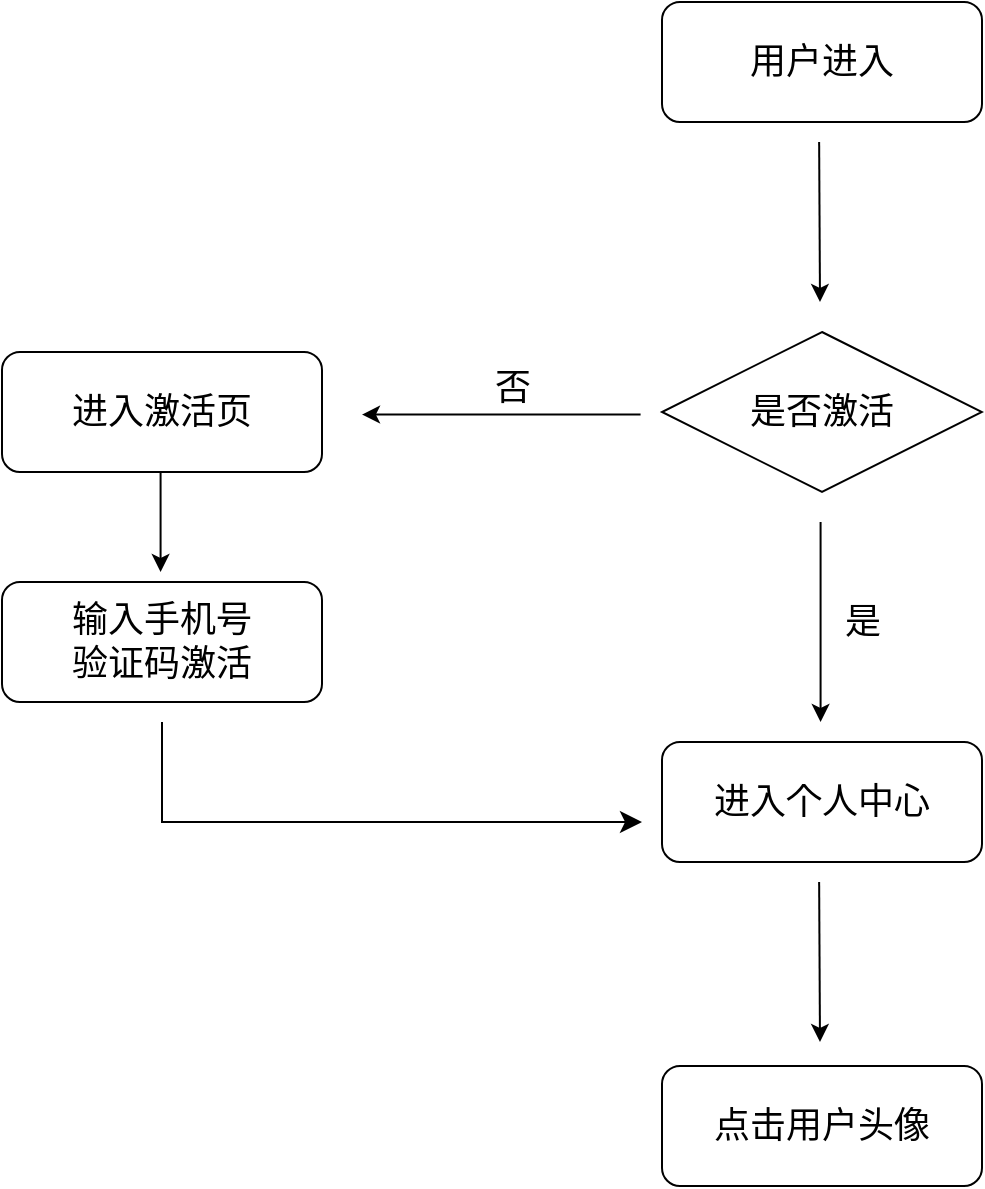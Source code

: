 <mxfile version="21.2.9" type="github">
  <diagram name="第 1 页" id="RvbOkiFRiEU_Y_Q_C5jR">
    <mxGraphModel dx="3154" dy="1953" grid="1" gridSize="10" guides="1" tooltips="1" connect="1" arrows="1" fold="1" page="1" pageScale="1" pageWidth="827" pageHeight="1169" math="0" shadow="0">
      <root>
        <mxCell id="0" />
        <mxCell id="1" parent="0" />
        <mxCell id="TUClwBRdHytam8DGEJX_-2" value="&lt;font style=&quot;font-size: 18px;&quot;&gt;用户进入&lt;/font&gt;" style="rounded=1;whiteSpace=wrap;html=1;" vertex="1" parent="1">
          <mxGeometry x="-1200" y="-1140" width="160" height="60" as="geometry" />
        </mxCell>
        <mxCell id="TUClwBRdHytam8DGEJX_-6" value="&lt;font style=&quot;font-size: 18px;&quot;&gt;是否激活&lt;/font&gt;" style="rhombus;whiteSpace=wrap;html=1;" vertex="1" parent="1">
          <mxGeometry x="-1200" y="-975" width="160" height="80" as="geometry" />
        </mxCell>
        <mxCell id="TUClwBRdHytam8DGEJX_-8" value="" style="endArrow=classic;html=1;rounded=0;" edge="1" parent="1">
          <mxGeometry width="50" height="50" relative="1" as="geometry">
            <mxPoint x="-1120.71" y="-880" as="sourcePoint" />
            <mxPoint x="-1120.71" y="-780" as="targetPoint" />
          </mxGeometry>
        </mxCell>
        <mxCell id="TUClwBRdHytam8DGEJX_-10" value="&lt;font style=&quot;font-size: 18px;&quot;&gt;是&lt;/font&gt;" style="text;html=1;align=center;verticalAlign=middle;resizable=0;points=[];autosize=1;strokeColor=none;fillColor=none;" vertex="1" parent="1">
          <mxGeometry x="-1120" y="-850" width="40" height="40" as="geometry" />
        </mxCell>
        <mxCell id="TUClwBRdHytam8DGEJX_-11" value="" style="endArrow=classic;html=1;rounded=0;" edge="1" parent="1">
          <mxGeometry width="50" height="50" relative="1" as="geometry">
            <mxPoint x="-1210.71" y="-933.71" as="sourcePoint" />
            <mxPoint x="-1350" y="-933.71" as="targetPoint" />
          </mxGeometry>
        </mxCell>
        <mxCell id="TUClwBRdHytam8DGEJX_-13" value="&lt;font style=&quot;font-size: 18px;&quot;&gt;否&lt;/font&gt;" style="text;html=1;align=center;verticalAlign=middle;resizable=0;points=[];autosize=1;strokeColor=none;fillColor=none;" vertex="1" parent="1">
          <mxGeometry x="-1295" y="-967" width="40" height="40" as="geometry" />
        </mxCell>
        <mxCell id="TUClwBRdHytam8DGEJX_-14" value="&lt;font style=&quot;font-size: 18px;&quot;&gt;进入个人中心&lt;/font&gt;" style="rounded=1;whiteSpace=wrap;html=1;" vertex="1" parent="1">
          <mxGeometry x="-1200" y="-770" width="160" height="60" as="geometry" />
        </mxCell>
        <mxCell id="TUClwBRdHytam8DGEJX_-15" value="&lt;font style=&quot;font-size: 18px;&quot;&gt;进入激活页&lt;/font&gt;" style="rounded=1;whiteSpace=wrap;html=1;" vertex="1" parent="1">
          <mxGeometry x="-1530" y="-965" width="160" height="60" as="geometry" />
        </mxCell>
        <mxCell id="TUClwBRdHytam8DGEJX_-17" value="" style="edgeStyle=segmentEdgeStyle;endArrow=classic;html=1;curved=0;rounded=0;endSize=8;startSize=8;" edge="1" parent="1">
          <mxGeometry width="50" height="50" relative="1" as="geometry">
            <mxPoint x="-1450" y="-780" as="sourcePoint" />
            <mxPoint x="-1210" y="-730" as="targetPoint" />
            <Array as="points">
              <mxPoint x="-1450" y="-730" />
            </Array>
          </mxGeometry>
        </mxCell>
        <mxCell id="TUClwBRdHytam8DGEJX_-18" value="&lt;font style=&quot;font-size: 18px;&quot;&gt;输入手机号&lt;br&gt;验证码激活&lt;br&gt;&lt;/font&gt;" style="rounded=1;whiteSpace=wrap;html=1;" vertex="1" parent="1">
          <mxGeometry x="-1530" y="-850" width="160" height="60" as="geometry" />
        </mxCell>
        <mxCell id="TUClwBRdHytam8DGEJX_-19" value="" style="endArrow=classic;html=1;rounded=0;" edge="1" parent="1">
          <mxGeometry width="50" height="50" relative="1" as="geometry">
            <mxPoint x="-1450.71" y="-905" as="sourcePoint" />
            <mxPoint x="-1450.71" y="-855" as="targetPoint" />
          </mxGeometry>
        </mxCell>
        <mxCell id="TUClwBRdHytam8DGEJX_-20" value="" style="endArrow=classic;html=1;rounded=0;" edge="1" parent="1">
          <mxGeometry width="50" height="50" relative="1" as="geometry">
            <mxPoint x="-1121.43" y="-700" as="sourcePoint" />
            <mxPoint x="-1121" y="-620" as="targetPoint" />
          </mxGeometry>
        </mxCell>
        <mxCell id="TUClwBRdHytam8DGEJX_-21" value="" style="endArrow=classic;html=1;rounded=0;" edge="1" parent="1">
          <mxGeometry width="50" height="50" relative="1" as="geometry">
            <mxPoint x="-1121.43" y="-1070" as="sourcePoint" />
            <mxPoint x="-1121" y="-990" as="targetPoint" />
          </mxGeometry>
        </mxCell>
        <mxCell id="TUClwBRdHytam8DGEJX_-22" value="&lt;font style=&quot;font-size: 18px;&quot;&gt;点击用户头像&lt;/font&gt;" style="rounded=1;whiteSpace=wrap;html=1;" vertex="1" parent="1">
          <mxGeometry x="-1200" y="-608" width="160" height="60" as="geometry" />
        </mxCell>
      </root>
    </mxGraphModel>
  </diagram>
</mxfile>
